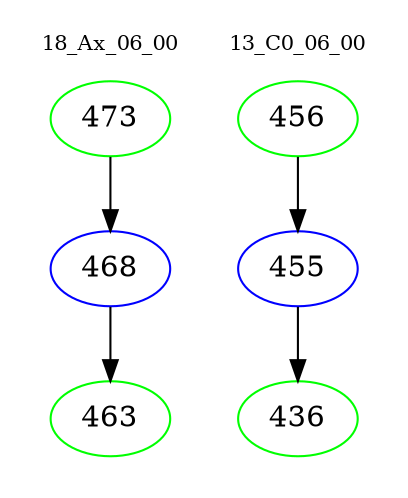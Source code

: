 digraph{
subgraph cluster_0 {
color = white
label = "18_Ax_06_00";
fontsize=10;
T0_473 [label="473", color="green"]
T0_473 -> T0_468 [color="black"]
T0_468 [label="468", color="blue"]
T0_468 -> T0_463 [color="black"]
T0_463 [label="463", color="green"]
}
subgraph cluster_1 {
color = white
label = "13_C0_06_00";
fontsize=10;
T1_456 [label="456", color="green"]
T1_456 -> T1_455 [color="black"]
T1_455 [label="455", color="blue"]
T1_455 -> T1_436 [color="black"]
T1_436 [label="436", color="green"]
}
}
